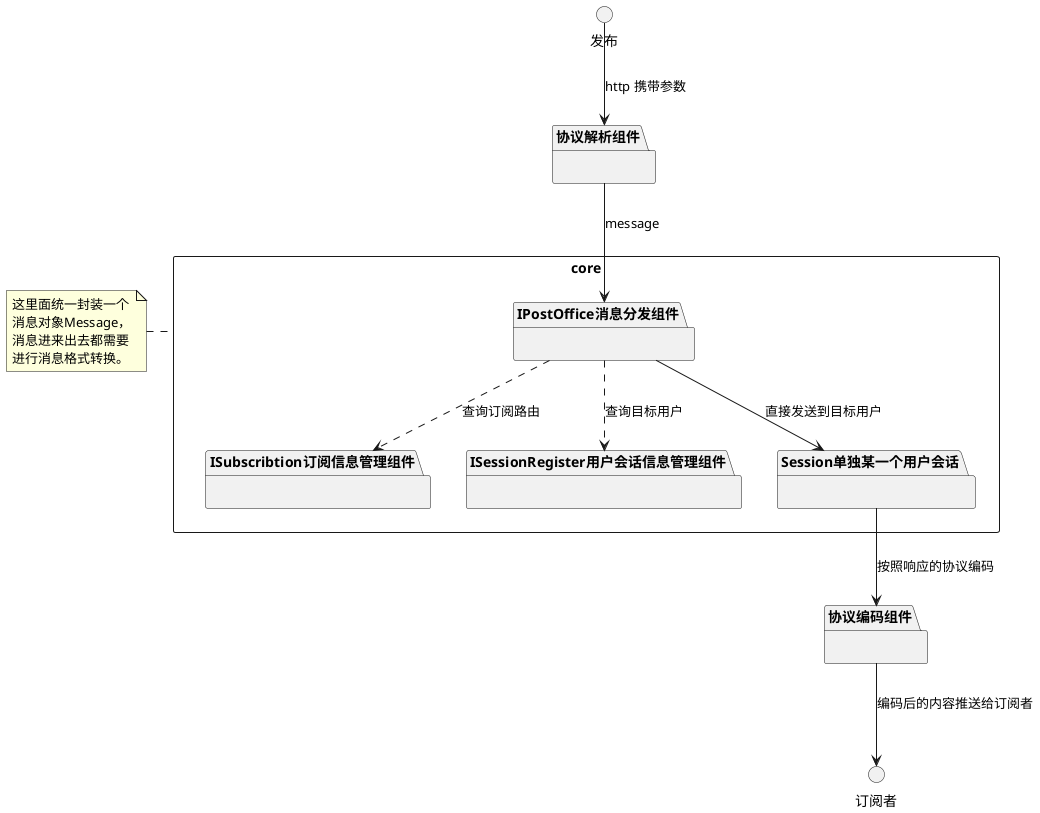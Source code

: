 @startuml

() 发布
() 订阅者

package 协议解析组件{
}


rectangle core {

    package IPostOffice消息分发组件{
    }

    package ISubscribtion订阅信息管理组件{
    }

    package ISessionRegister用户会话信息管理组件{
    }

    package Session单独某一个用户会话{
    }

}

package 协议编码组件{
}

note left of core
  这里面统一封装一个
  消息对象Message，
  消息进来出去都需要
  进行消息格式转换。
end note

发布 --> 协议解析组件:http 携带参数
协议解析组件 --> IPostOffice消息分发组件: message
IPostOffice消息分发组件 ..> ISubscribtion订阅信息管理组件:查询订阅路由
IPostOffice消息分发组件 ..> ISessionRegister用户会话信息管理组件:查询目标用户
IPostOffice消息分发组件 --> Session单独某一个用户会话:直接发送到目标用户
Session单独某一个用户会话 --> 协议编码组件:按照响应的协议编码
协议编码组件 --> 订阅者:编码后的内容推送给订阅者
@enduml